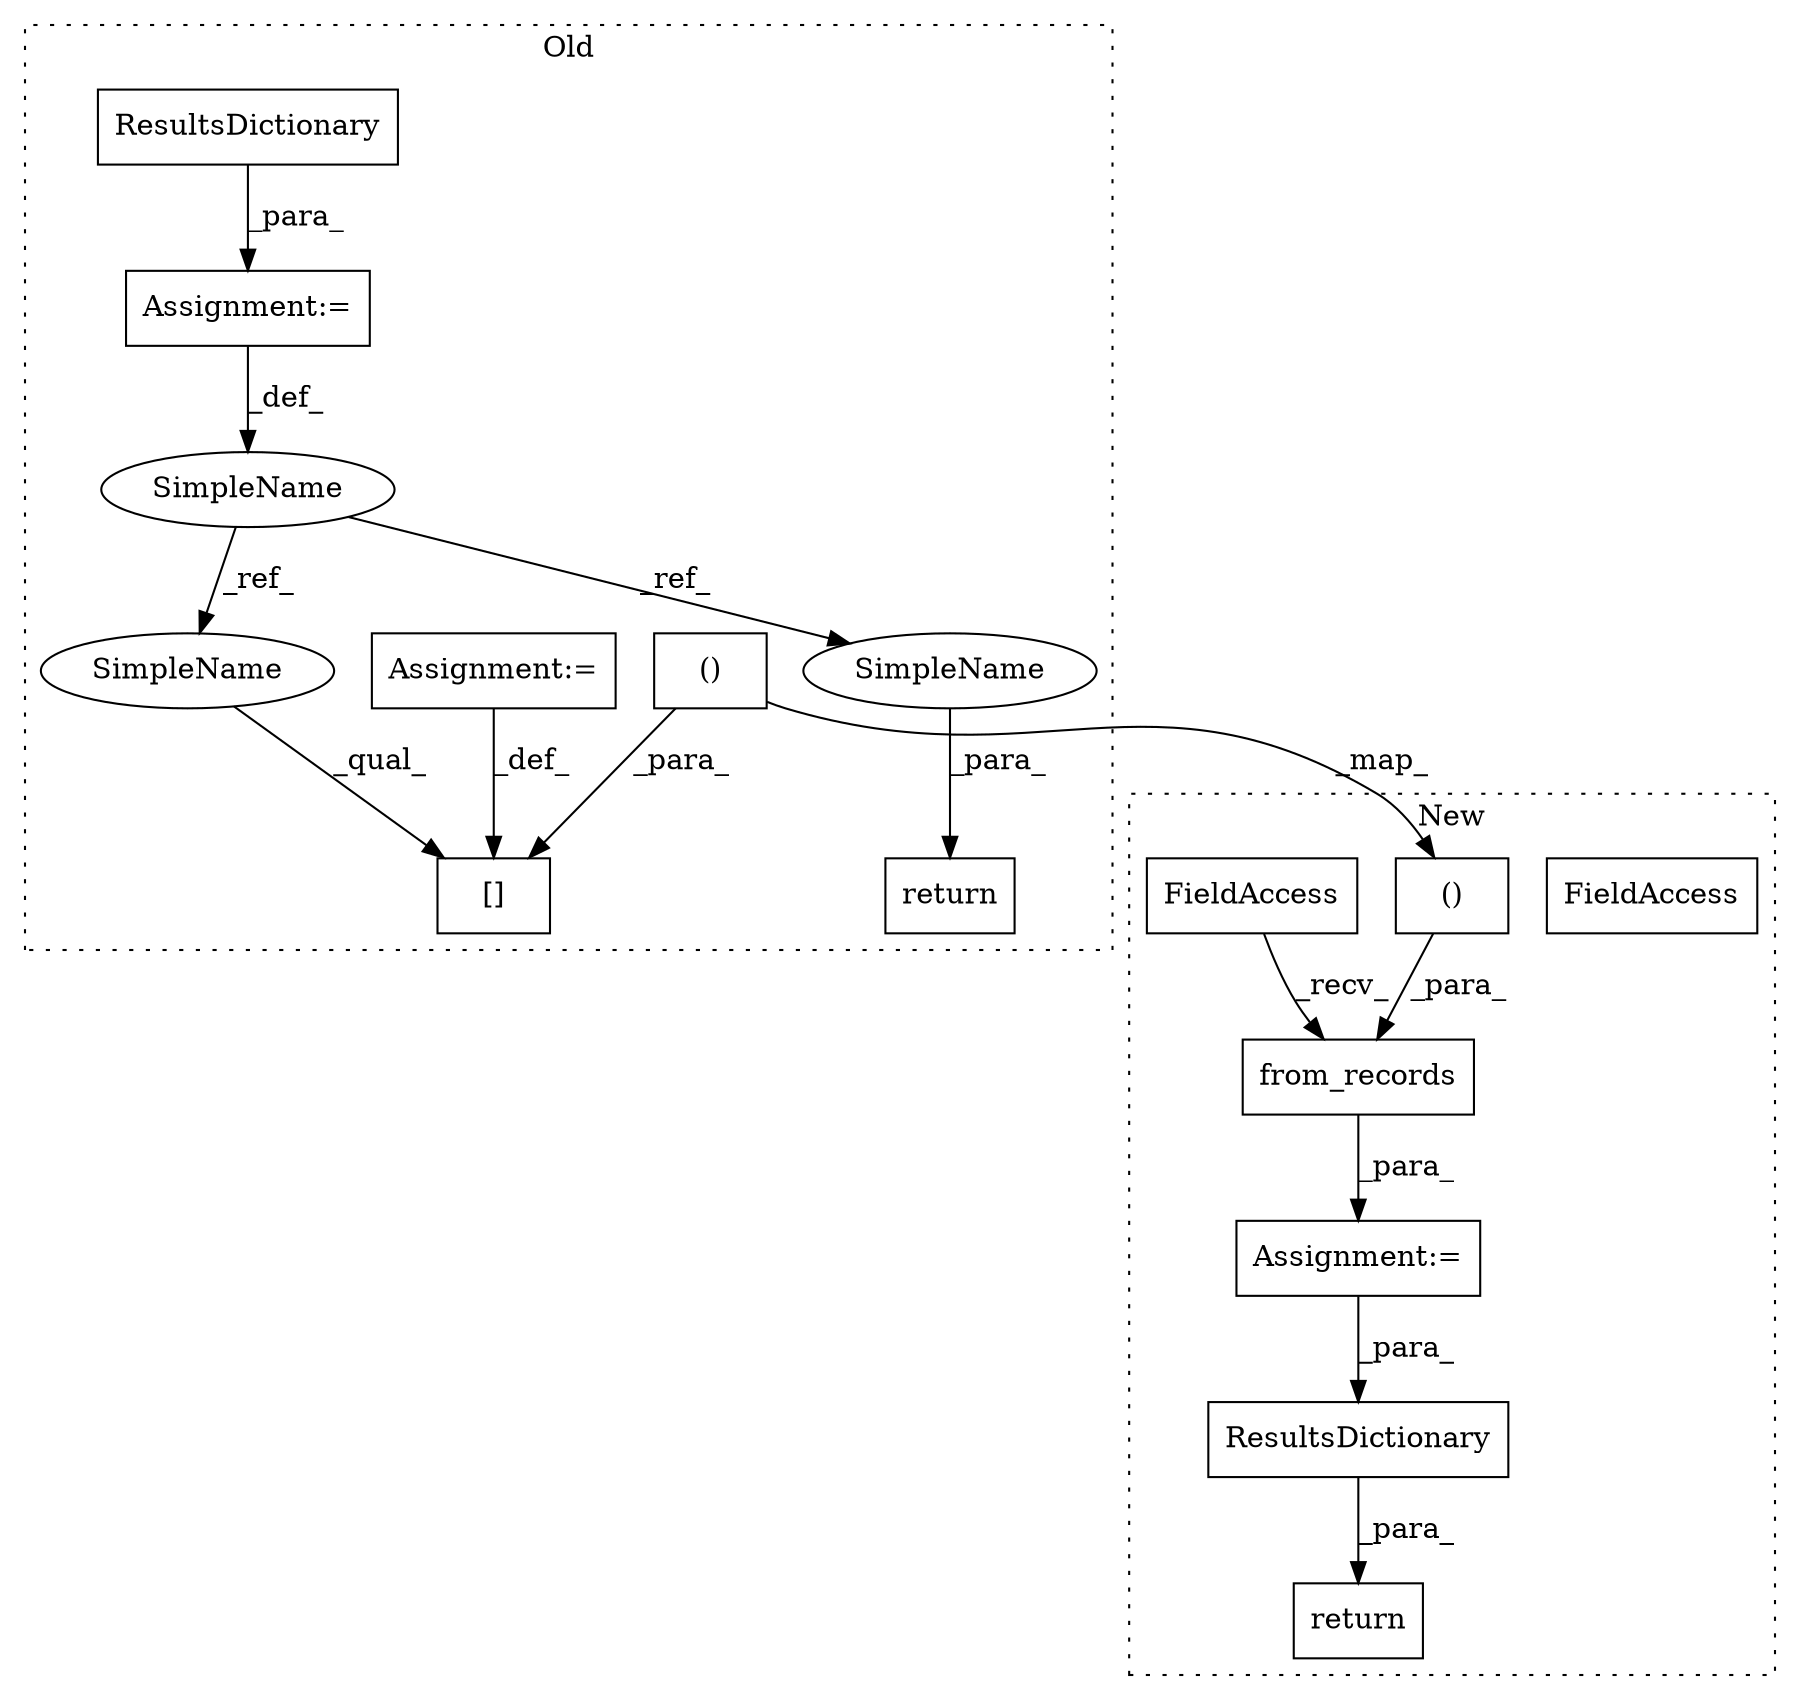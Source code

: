 digraph G {
subgraph cluster0 {
1 [label="return" a="41" s="776" l="7" shape="box"];
5 [label="Assignment:=" a="7" s="620" l="1" shape="box"];
7 [label="ResultsDictionary" a="32" s="621" l="19" shape="box"];
8 [label="[]" a="2" s="646,700" l="18,2" shape="box"];
9 [label="SimpleName" a="42" s="608" l="12" shape="ellipse"];
11 [label="()" a="106" s="664" l="36" shape="box"];
12 [label="Assignment:=" a="7" s="702" l="1" shape="box"];
15 [label="SimpleName" a="42" s="646" l="12" shape="ellipse"];
16 [label="SimpleName" a="42" s="783" l="12" shape="ellipse"];
label = "Old";
style="dotted";
}
subgraph cluster1 {
2 [label="from_records" a="32" s="635,757" l="13,2" shape="box"];
3 [label="FieldAccess" a="22" s="618" l="16" shape="box"];
4 [label="return" a="41" s="765" l="7" shape="box"];
6 [label="Assignment:=" a="7" s="617" l="1" shape="box"];
10 [label="()" a="106" s="721" l="36" shape="box"];
13 [label="ResultsDictionary" a="32" s="772,793" l="18,1" shape="box"];
14 [label="FieldAccess" a="22" s="618" l="16" shape="box"];
label = "New";
style="dotted";
}
2 -> 6 [label="_para_"];
5 -> 9 [label="_def_"];
6 -> 13 [label="_para_"];
7 -> 5 [label="_para_"];
9 -> 15 [label="_ref_"];
9 -> 16 [label="_ref_"];
10 -> 2 [label="_para_"];
11 -> 10 [label="_map_"];
11 -> 8 [label="_para_"];
12 -> 8 [label="_def_"];
13 -> 4 [label="_para_"];
14 -> 2 [label="_recv_"];
15 -> 8 [label="_qual_"];
16 -> 1 [label="_para_"];
}